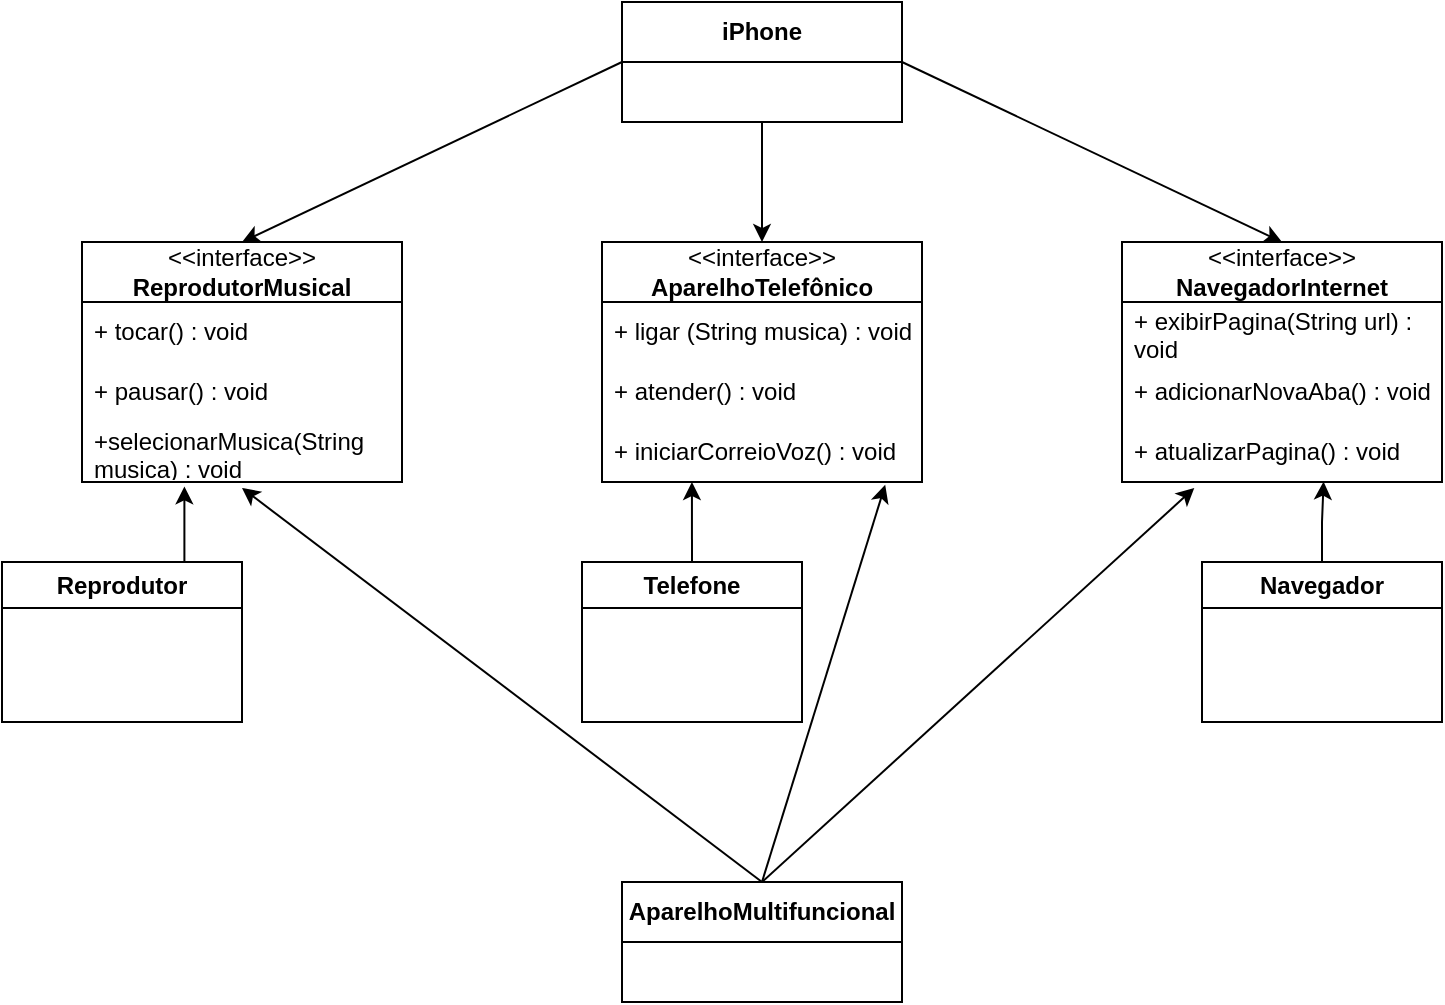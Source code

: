 <mxfile version="24.7.2" type="github">
  <diagram name="Página-1" id="OgudMSjNcMyAvJB-CKGw">
    <mxGraphModel dx="996" dy="587" grid="1" gridSize="10" guides="1" tooltips="1" connect="1" arrows="1" fold="1" page="1" pageScale="1" pageWidth="827" pageHeight="1169" math="0" shadow="0">
      <root>
        <mxCell id="0" />
        <mxCell id="1" parent="0" />
        <mxCell id="ky6P12IaAmJ_O3VOJn6Q-2" value="&lt;b&gt;iPhone&lt;/b&gt;" style="swimlane;fontStyle=0;childLayout=stackLayout;horizontal=1;startSize=30;horizontalStack=0;resizeParent=1;resizeParentMax=0;resizeLast=0;collapsible=1;marginBottom=0;whiteSpace=wrap;html=1;" vertex="1" parent="1">
          <mxGeometry x="350" y="40" width="140" height="60" as="geometry" />
        </mxCell>
        <mxCell id="ky6P12IaAmJ_O3VOJn6Q-19" value="" style="endArrow=classic;html=1;rounded=0;entryX=0.5;entryY=0;entryDx=0;entryDy=0;" edge="1" parent="ky6P12IaAmJ_O3VOJn6Q-2" target="ky6P12IaAmJ_O3VOJn6Q-10">
          <mxGeometry width="50" height="50" relative="1" as="geometry">
            <mxPoint x="70" y="60" as="sourcePoint" />
            <mxPoint x="120" y="10" as="targetPoint" />
          </mxGeometry>
        </mxCell>
        <mxCell id="ky6P12IaAmJ_O3VOJn6Q-6" value="&lt;div&gt;&amp;lt;&amp;lt;interface&amp;gt;&amp;gt;&lt;/div&gt;&lt;b&gt;ReprodutorMusical&lt;/b&gt;" style="swimlane;fontStyle=0;childLayout=stackLayout;horizontal=1;startSize=30;horizontalStack=0;resizeParent=1;resizeParentMax=0;resizeLast=0;collapsible=1;marginBottom=0;whiteSpace=wrap;html=1;" vertex="1" parent="1">
          <mxGeometry x="80" y="160" width="160" height="120" as="geometry" />
        </mxCell>
        <mxCell id="ky6P12IaAmJ_O3VOJn6Q-7" value="+ tocar() : void" style="text;strokeColor=none;fillColor=none;align=left;verticalAlign=middle;spacingLeft=4;spacingRight=4;overflow=hidden;points=[[0,0.5],[1,0.5]];portConstraint=eastwest;rotatable=0;whiteSpace=wrap;html=1;" vertex="1" parent="ky6P12IaAmJ_O3VOJn6Q-6">
          <mxGeometry y="30" width="160" height="30" as="geometry" />
        </mxCell>
        <mxCell id="ky6P12IaAmJ_O3VOJn6Q-8" value="+ pausar() : void" style="text;strokeColor=none;fillColor=none;align=left;verticalAlign=middle;spacingLeft=4;spacingRight=4;overflow=hidden;points=[[0,0.5],[1,0.5]];portConstraint=eastwest;rotatable=0;whiteSpace=wrap;html=1;" vertex="1" parent="ky6P12IaAmJ_O3VOJn6Q-6">
          <mxGeometry y="60" width="160" height="30" as="geometry" />
        </mxCell>
        <mxCell id="ky6P12IaAmJ_O3VOJn6Q-9" value="+selecionarMusica(String musica) : void" style="text;strokeColor=none;fillColor=none;align=left;verticalAlign=middle;spacingLeft=4;spacingRight=4;overflow=hidden;points=[[0,0.5],[1,0.5]];portConstraint=eastwest;rotatable=0;whiteSpace=wrap;html=1;" vertex="1" parent="ky6P12IaAmJ_O3VOJn6Q-6">
          <mxGeometry y="90" width="160" height="30" as="geometry" />
        </mxCell>
        <mxCell id="ky6P12IaAmJ_O3VOJn6Q-10" value="&lt;div&gt;&amp;lt;&amp;lt;interface&amp;gt;&amp;gt;&lt;/div&gt;&lt;b&gt;AparelhoTelefônico&lt;/b&gt;" style="swimlane;fontStyle=0;childLayout=stackLayout;horizontal=1;startSize=30;horizontalStack=0;resizeParent=1;resizeParentMax=0;resizeLast=0;collapsible=1;marginBottom=0;whiteSpace=wrap;html=1;" vertex="1" parent="1">
          <mxGeometry x="340" y="160" width="160" height="120" as="geometry" />
        </mxCell>
        <mxCell id="ky6P12IaAmJ_O3VOJn6Q-11" value="+ ligar (String musica) : void" style="text;strokeColor=none;fillColor=none;align=left;verticalAlign=middle;spacingLeft=4;spacingRight=4;overflow=hidden;points=[[0,0.5],[1,0.5]];portConstraint=eastwest;rotatable=0;whiteSpace=wrap;html=1;" vertex="1" parent="ky6P12IaAmJ_O3VOJn6Q-10">
          <mxGeometry y="30" width="160" height="30" as="geometry" />
        </mxCell>
        <mxCell id="ky6P12IaAmJ_O3VOJn6Q-12" value="+ atender() : void" style="text;strokeColor=none;fillColor=none;align=left;verticalAlign=middle;spacingLeft=4;spacingRight=4;overflow=hidden;points=[[0,0.5],[1,0.5]];portConstraint=eastwest;rotatable=0;whiteSpace=wrap;html=1;" vertex="1" parent="ky6P12IaAmJ_O3VOJn6Q-10">
          <mxGeometry y="60" width="160" height="30" as="geometry" />
        </mxCell>
        <mxCell id="ky6P12IaAmJ_O3VOJn6Q-13" value="+ iniciarCorreioVoz() : void" style="text;strokeColor=none;fillColor=none;align=left;verticalAlign=middle;spacingLeft=4;spacingRight=4;overflow=hidden;points=[[0,0.5],[1,0.5]];portConstraint=eastwest;rotatable=0;whiteSpace=wrap;html=1;" vertex="1" parent="ky6P12IaAmJ_O3VOJn6Q-10">
          <mxGeometry y="90" width="160" height="30" as="geometry" />
        </mxCell>
        <mxCell id="ky6P12IaAmJ_O3VOJn6Q-14" value="&lt;div&gt;&amp;lt;&amp;lt;interface&amp;gt;&amp;gt;&lt;/div&gt;&lt;b&gt;NavegadorInternet&lt;/b&gt;" style="swimlane;fontStyle=0;childLayout=stackLayout;horizontal=1;startSize=30;horizontalStack=0;resizeParent=1;resizeParentMax=0;resizeLast=0;collapsible=1;marginBottom=0;whiteSpace=wrap;html=1;" vertex="1" parent="1">
          <mxGeometry x="600" y="160" width="160" height="120" as="geometry" />
        </mxCell>
        <mxCell id="ky6P12IaAmJ_O3VOJn6Q-15" value="+ exibirPagina(String url) : void" style="text;strokeColor=none;fillColor=none;align=left;verticalAlign=middle;spacingLeft=4;spacingRight=4;overflow=hidden;points=[[0,0.5],[1,0.5]];portConstraint=eastwest;rotatable=0;whiteSpace=wrap;html=1;" vertex="1" parent="ky6P12IaAmJ_O3VOJn6Q-14">
          <mxGeometry y="30" width="160" height="30" as="geometry" />
        </mxCell>
        <mxCell id="ky6P12IaAmJ_O3VOJn6Q-16" value="+ adicionarNovaAba() : void" style="text;strokeColor=none;fillColor=none;align=left;verticalAlign=middle;spacingLeft=4;spacingRight=4;overflow=hidden;points=[[0,0.5],[1,0.5]];portConstraint=eastwest;rotatable=0;whiteSpace=wrap;html=1;" vertex="1" parent="ky6P12IaAmJ_O3VOJn6Q-14">
          <mxGeometry y="60" width="160" height="30" as="geometry" />
        </mxCell>
        <mxCell id="ky6P12IaAmJ_O3VOJn6Q-17" value="+ atualizarPagina() : void" style="text;strokeColor=none;fillColor=none;align=left;verticalAlign=middle;spacingLeft=4;spacingRight=4;overflow=hidden;points=[[0,0.5],[1,0.5]];portConstraint=eastwest;rotatable=0;whiteSpace=wrap;html=1;" vertex="1" parent="ky6P12IaAmJ_O3VOJn6Q-14">
          <mxGeometry y="90" width="160" height="30" as="geometry" />
        </mxCell>
        <mxCell id="ky6P12IaAmJ_O3VOJn6Q-18" value="" style="endArrow=classic;html=1;rounded=0;exitX=0;exitY=0.5;exitDx=0;exitDy=0;entryX=0.5;entryY=0;entryDx=0;entryDy=0;" edge="1" parent="1" source="ky6P12IaAmJ_O3VOJn6Q-2" target="ky6P12IaAmJ_O3VOJn6Q-6">
          <mxGeometry width="50" height="50" relative="1" as="geometry">
            <mxPoint x="390" y="330" as="sourcePoint" />
            <mxPoint x="440" y="280" as="targetPoint" />
          </mxGeometry>
        </mxCell>
        <mxCell id="ky6P12IaAmJ_O3VOJn6Q-20" value="" style="endArrow=classic;html=1;rounded=0;entryX=0.5;entryY=0;entryDx=0;entryDy=0;" edge="1" parent="1" target="ky6P12IaAmJ_O3VOJn6Q-14">
          <mxGeometry width="50" height="50" relative="1" as="geometry">
            <mxPoint x="490" y="70" as="sourcePoint" />
            <mxPoint x="540" y="20" as="targetPoint" />
          </mxGeometry>
        </mxCell>
        <mxCell id="ky6P12IaAmJ_O3VOJn6Q-21" value="&lt;b&gt;AparelhoMultifuncional&lt;/b&gt;" style="swimlane;fontStyle=0;childLayout=stackLayout;horizontal=1;startSize=30;horizontalStack=0;resizeParent=1;resizeParentMax=0;resizeLast=0;collapsible=1;marginBottom=0;whiteSpace=wrap;html=1;" vertex="1" parent="1">
          <mxGeometry x="350" y="480" width="140" height="60" as="geometry" />
        </mxCell>
        <mxCell id="ky6P12IaAmJ_O3VOJn6Q-25" value="" style="endArrow=classic;html=1;rounded=0;exitX=0.5;exitY=0;exitDx=0;exitDy=0;entryX=0.5;entryY=1.1;entryDx=0;entryDy=0;entryPerimeter=0;" edge="1" parent="1" source="ky6P12IaAmJ_O3VOJn6Q-21" target="ky6P12IaAmJ_O3VOJn6Q-9">
          <mxGeometry width="50" height="50" relative="1" as="geometry">
            <mxPoint x="390" y="330" as="sourcePoint" />
            <mxPoint x="440" y="280" as="targetPoint" />
          </mxGeometry>
        </mxCell>
        <mxCell id="ky6P12IaAmJ_O3VOJn6Q-26" value="" style="endArrow=classic;html=1;rounded=0;entryX=0.885;entryY=1.047;entryDx=0;entryDy=0;entryPerimeter=0;" edge="1" parent="1" target="ky6P12IaAmJ_O3VOJn6Q-13">
          <mxGeometry width="50" height="50" relative="1" as="geometry">
            <mxPoint x="420" y="480" as="sourcePoint" />
            <mxPoint x="470" y="430" as="targetPoint" />
          </mxGeometry>
        </mxCell>
        <mxCell id="ky6P12IaAmJ_O3VOJn6Q-27" value="" style="endArrow=classic;html=1;rounded=0;entryX=0.226;entryY=1.1;entryDx=0;entryDy=0;entryPerimeter=0;" edge="1" parent="1" target="ky6P12IaAmJ_O3VOJn6Q-17">
          <mxGeometry width="50" height="50" relative="1" as="geometry">
            <mxPoint x="420" y="480" as="sourcePoint" />
            <mxPoint x="470" y="430" as="targetPoint" />
          </mxGeometry>
        </mxCell>
        <mxCell id="ky6P12IaAmJ_O3VOJn6Q-28" value="&lt;font style=&quot;&quot; face=&quot;Arial&quot;&gt;Reprodutor&lt;/font&gt;" style="swimlane;whiteSpace=wrap;html=1;startSize=23;" vertex="1" parent="1">
          <mxGeometry x="40" y="320" width="120" height="80" as="geometry" />
        </mxCell>
        <mxCell id="ky6P12IaAmJ_O3VOJn6Q-32" value="" style="endArrow=classic;html=1;rounded=0;" edge="1" parent="1" target="ky6P12IaAmJ_O3VOJn6Q-31">
          <mxGeometry width="50" height="50" relative="1" as="geometry">
            <mxPoint x="390" y="330" as="sourcePoint" />
            <mxPoint x="440" y="280" as="targetPoint" />
          </mxGeometry>
        </mxCell>
        <mxCell id="ky6P12IaAmJ_O3VOJn6Q-31" value="Telefone" style="swimlane;whiteSpace=wrap;html=1;" vertex="1" parent="1">
          <mxGeometry x="330" y="320" width="110" height="80" as="geometry" />
        </mxCell>
        <mxCell id="ky6P12IaAmJ_O3VOJn6Q-33" value="Navegador" style="swimlane;whiteSpace=wrap;html=1;" vertex="1" parent="1">
          <mxGeometry x="640" y="320" width="120" height="80" as="geometry" />
        </mxCell>
        <mxCell id="ky6P12IaAmJ_O3VOJn6Q-34" style="edgeStyle=orthogonalEdgeStyle;rounded=0;orthogonalLoop=1;jettySize=auto;html=1;exitX=0.5;exitY=0;exitDx=0;exitDy=0;entryX=0.63;entryY=0.993;entryDx=0;entryDy=0;entryPerimeter=0;" edge="1" parent="1" source="ky6P12IaAmJ_O3VOJn6Q-33" target="ky6P12IaAmJ_O3VOJn6Q-17">
          <mxGeometry relative="1" as="geometry" />
        </mxCell>
        <mxCell id="ky6P12IaAmJ_O3VOJn6Q-35" style="edgeStyle=orthogonalEdgeStyle;rounded=0;orthogonalLoop=1;jettySize=auto;html=1;exitX=0.5;exitY=0;exitDx=0;exitDy=0;entryX=0.281;entryY=1;entryDx=0;entryDy=0;entryPerimeter=0;" edge="1" parent="1" source="ky6P12IaAmJ_O3VOJn6Q-31" target="ky6P12IaAmJ_O3VOJn6Q-13">
          <mxGeometry relative="1" as="geometry" />
        </mxCell>
        <mxCell id="ky6P12IaAmJ_O3VOJn6Q-36" style="edgeStyle=orthogonalEdgeStyle;rounded=0;orthogonalLoop=1;jettySize=auto;html=1;exitX=0.75;exitY=0;exitDx=0;exitDy=0;entryX=0.32;entryY=1.073;entryDx=0;entryDy=0;entryPerimeter=0;" edge="1" parent="1" source="ky6P12IaAmJ_O3VOJn6Q-28" target="ky6P12IaAmJ_O3VOJn6Q-9">
          <mxGeometry relative="1" as="geometry" />
        </mxCell>
      </root>
    </mxGraphModel>
  </diagram>
</mxfile>
